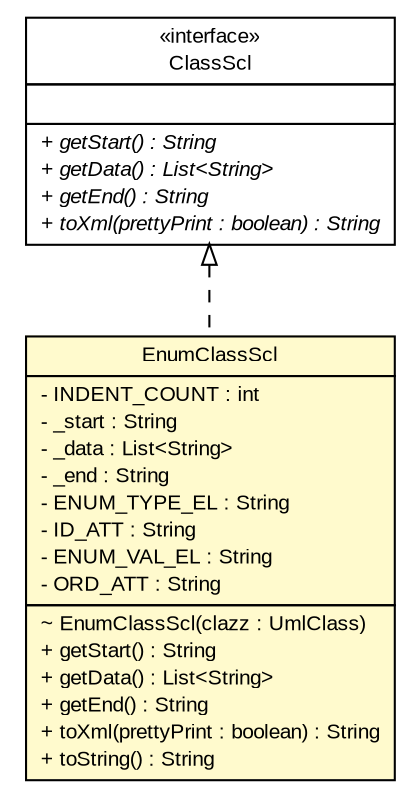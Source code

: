 #!/usr/local/bin/dot
#
# Class diagram 
# Generated by UMLGraph version R5_6_6-6-g3bdff0 (http://www.umlgraph.org/)
#

digraph G {
	edge [fontname="arial",fontsize=10,labelfontname="arial",labelfontsize=10];
	node [fontname="arial",fontsize=10,shape=plaintext];
	nodesep=0.25;
	ranksep=0.5;
	// org.tanjakostic.jcleancim.docgen.collector.ClassScl
	c113657 [label=<<table title="org.tanjakostic.jcleancim.docgen.collector.ClassScl" border="0" cellborder="1" cellspacing="0" cellpadding="2" port="p" href="../ClassScl.html">
		<tr><td><table border="0" cellspacing="0" cellpadding="1">
<tr><td align="center" balign="center"> &#171;interface&#187; </td></tr>
<tr><td align="center" balign="center"> ClassScl </td></tr>
		</table></td></tr>
		<tr><td><table border="0" cellspacing="0" cellpadding="1">
<tr><td align="left" balign="left">  </td></tr>
		</table></td></tr>
		<tr><td><table border="0" cellspacing="0" cellpadding="1">
<tr><td align="left" balign="left"><font face="Arial Italic" point-size="10.0"> + getStart() : String </font></td></tr>
<tr><td align="left" balign="left"><font face="Arial Italic" point-size="10.0"> + getData() : List&lt;String&gt; </font></td></tr>
<tr><td align="left" balign="left"><font face="Arial Italic" point-size="10.0"> + getEnd() : String </font></td></tr>
<tr><td align="left" balign="left"><font face="Arial Italic" point-size="10.0"> + toXml(prettyPrint : boolean) : String </font></td></tr>
		</table></td></tr>
		</table>>, URL="../ClassScl.html", fontname="arial", fontcolor="black", fontsize=10.0];
	// org.tanjakostic.jcleancim.docgen.collector.impl.EnumClassScl
	c113673 [label=<<table title="org.tanjakostic.jcleancim.docgen.collector.impl.EnumClassScl" border="0" cellborder="1" cellspacing="0" cellpadding="2" port="p" bgcolor="lemonChiffon" href="./EnumClassScl.html">
		<tr><td><table border="0" cellspacing="0" cellpadding="1">
<tr><td align="center" balign="center"> EnumClassScl </td></tr>
		</table></td></tr>
		<tr><td><table border="0" cellspacing="0" cellpadding="1">
<tr><td align="left" balign="left"> - INDENT_COUNT : int </td></tr>
<tr><td align="left" balign="left"> - _start : String </td></tr>
<tr><td align="left" balign="left"> - _data : List&lt;String&gt; </td></tr>
<tr><td align="left" balign="left"> - _end : String </td></tr>
<tr><td align="left" balign="left"> - ENUM_TYPE_EL : String </td></tr>
<tr><td align="left" balign="left"> - ID_ATT : String </td></tr>
<tr><td align="left" balign="left"> - ENUM_VAL_EL : String </td></tr>
<tr><td align="left" balign="left"> - ORD_ATT : String </td></tr>
		</table></td></tr>
		<tr><td><table border="0" cellspacing="0" cellpadding="1">
<tr><td align="left" balign="left"> ~ EnumClassScl(clazz : UmlClass) </td></tr>
<tr><td align="left" balign="left"> + getStart() : String </td></tr>
<tr><td align="left" balign="left"> + getData() : List&lt;String&gt; </td></tr>
<tr><td align="left" balign="left"> + getEnd() : String </td></tr>
<tr><td align="left" balign="left"> + toXml(prettyPrint : boolean) : String </td></tr>
<tr><td align="left" balign="left"> + toString() : String </td></tr>
		</table></td></tr>
		</table>>, URL="./EnumClassScl.html", fontname="arial", fontcolor="black", fontsize=10.0];
	//org.tanjakostic.jcleancim.docgen.collector.impl.EnumClassScl implements org.tanjakostic.jcleancim.docgen.collector.ClassScl
	c113657:p -> c113673:p [dir=back,arrowtail=empty,style=dashed];
}

